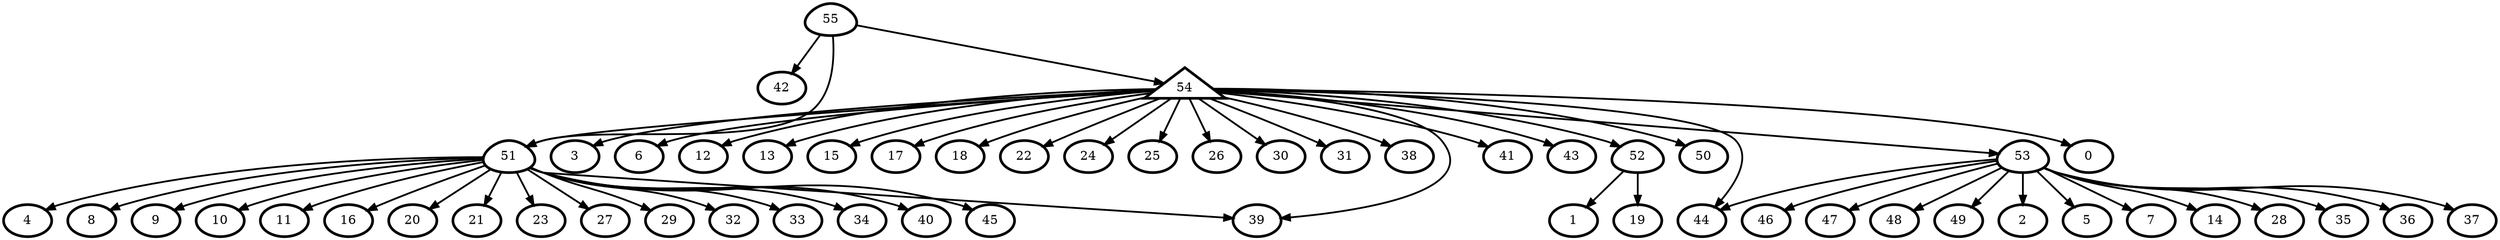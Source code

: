digraph G {
    0 [penwidth=3,label="0"]
    1 [penwidth=3,label="1"]
    2 [penwidth=3,label="2"]
    3 [penwidth=3,label="3"]
    4 [penwidth=3,label="4"]
    5 [penwidth=3,label="5"]
    6 [penwidth=3,label="6"]
    7 [penwidth=3,label="7"]
    8 [penwidth=3,label="8"]
    9 [penwidth=3,label="9"]
    10 [penwidth=3,label="10"]
    11 [penwidth=3,label="11"]
    12 [penwidth=3,label="12"]
    13 [penwidth=3,label="13"]
    14 [penwidth=3,label="14"]
    15 [penwidth=3,label="15"]
    16 [penwidth=3,label="16"]
    17 [penwidth=3,label="17"]
    18 [penwidth=3,label="18"]
    19 [penwidth=3,label="19"]
    20 [penwidth=3,label="20"]
    21 [penwidth=3,label="21"]
    22 [penwidth=3,label="22"]
    23 [penwidth=3,label="23"]
    24 [penwidth=3,label="24"]
    25 [penwidth=3,label="25"]
    26 [penwidth=3,label="26"]
    27 [penwidth=3,label="27"]
    28 [penwidth=3,label="28"]
    29 [penwidth=3,label="29"]
    30 [penwidth=3,label="30"]
    31 [penwidth=3,label="31"]
    32 [penwidth=3,label="32"]
    33 [penwidth=3,label="33"]
    34 [penwidth=3,label="34"]
    35 [penwidth=3,label="35"]
    36 [penwidth=3,label="36"]
    37 [penwidth=3,label="37"]
    38 [penwidth=3,label="38"]
    39 [penwidth=3,label="39"]
    40 [penwidth=3,label="40"]
    41 [penwidth=3,label="41"]
    42 [penwidth=3,label="42"]
    43 [penwidth=3,label="43"]
    44 [penwidth=3,label="44"]
    45 [penwidth=3,label="45"]
    46 [penwidth=3,label="46"]
    47 [penwidth=3,label="47"]
    48 [penwidth=3,label="48"]
    49 [penwidth=3,label="49"]
    50 [penwidth=3,label="50"]
    51 [penwidth=3,label="51",shape = "egg"]
    52 [penwidth=3,label="52",shape = "egg"]
    53 [penwidth=3,label="53",shape = "egg"]
    54 [penwidth=3,label="54",shape = "triangle"]
    55 [penwidth=3,label="55",shape = "egg"]

    51 -> 21 [penwidth=2]
    51 -> 8 [penwidth=2]
    51 -> 10 [penwidth=2]
    51 -> 29 [penwidth=2]
    51 -> 9 [penwidth=2]
    51 -> 32 [penwidth=2]
    51 -> 4 [penwidth=2]
    51 -> 27 [penwidth=2]
    51 -> 20 [penwidth=2]
    51 -> 40 [penwidth=2]
    51 -> 23 [penwidth=2]
    51 -> 39 [penwidth=2]
    51 -> 33 [penwidth=2]
    51 -> 16 [penwidth=2]
    51 -> 11 [penwidth=2]
    51 -> 45 [penwidth=2]
    51 -> 34 [penwidth=2]
    52 -> 1 [penwidth=2]
    52 -> 19 [penwidth=2]
    53 -> 46 [penwidth=2]
    53 -> 49 [penwidth=2]
    53 -> 37 [penwidth=2]
    53 -> 5 [penwidth=2]
    53 -> 36 [penwidth=2]
    53 -> 14 [penwidth=2]
    53 -> 2 [penwidth=2]
    53 -> 47 [penwidth=2]
    53 -> 35 [penwidth=2]
    53 -> 7 [penwidth=2]
    53 -> 48 [penwidth=2]
    53 -> 28 [penwidth=2]
    53 -> 44 [penwidth=2]
    54 -> 38 [penwidth=2]
    54 -> 24 [penwidth=2]
    54 -> 44 [penwidth=2]
    54 -> 30 [penwidth=2]
    54 -> 41 [penwidth=2]
    54 -> 39 [penwidth=2]
    54 -> 51 [penwidth=2]
    54 -> 52 [penwidth=2]
    54 -> 22 [penwidth=2]
    54 -> 43 [penwidth=2]
    54 -> 31 [penwidth=2]
    54 -> 50 [penwidth=2]
    54 -> 18 [penwidth=2]
    54 -> 26 [penwidth=2]
    54 -> 17 [penwidth=2]
    54 -> 6 [penwidth=2]
    54 -> 53 [penwidth=2]
    54 -> 3 [penwidth=2]
    54 -> 12 [penwidth=2]
    54 -> 25 [penwidth=2]
    54 -> 13 [penwidth=2]
    54 -> 0 [penwidth=2]
    54 -> 15 [penwidth=2]
    55 -> 51 [penwidth=2]
    55 -> 42 [penwidth=2]
    55 -> 54 [penwidth=2]
}